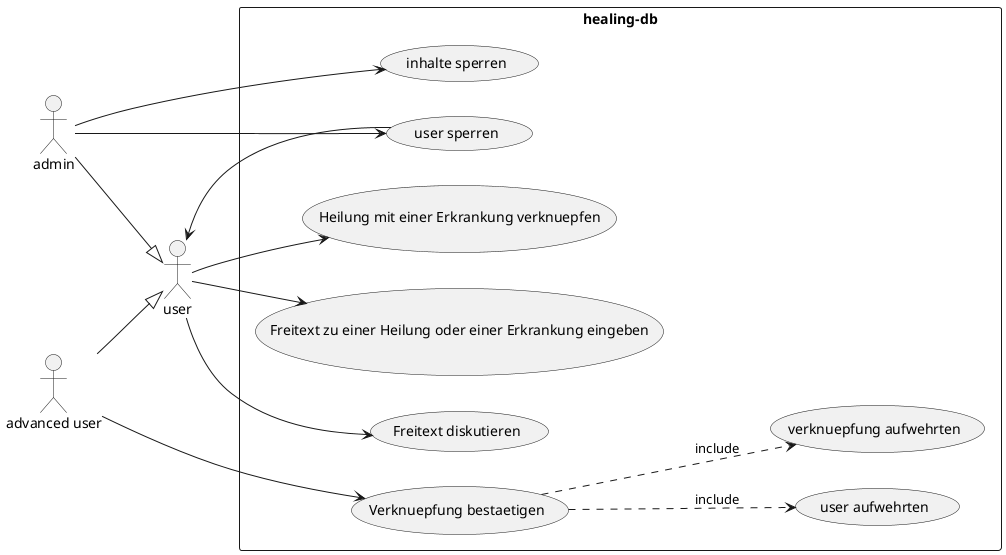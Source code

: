 @startuml
skinparam packageStyle rectangle
left to right direction

actor user
actor admin
:advanced user: as pro
pro --|> user
admin --|> user

rectangle healing-db {
  user --> (Heilung mit einer Erkrankung verknuepfen)
  user --> (Freitext zu einer Heilung oder einer Erkrankung eingeben)
  user --> (Freitext diskutieren)

  pro --> (Verknuepfung bestaetigen)

  (Verknuepfung bestaetigen) ..> (user aufwehrten) : include
  (Verknuepfung bestaetigen) ..> (verknuepfung aufwehrten) : include

  admin --> (inhalte sperren)
  admin --> (user sperren)
  (user sperren) --> user
}
@enduml
